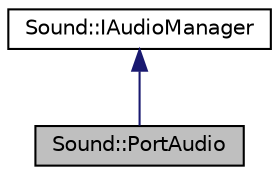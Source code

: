 digraph "Sound::PortAudio"
{
  edge [fontname="Helvetica",fontsize="10",labelfontname="Helvetica",labelfontsize="10"];
  node [fontname="Helvetica",fontsize="10",shape=record];
  Node2 [label="Sound::PortAudio",height=0.2,width=0.4,color="black", fillcolor="grey75", style="filled", fontcolor="black"];
  Node3 -> Node2 [dir="back",color="midnightblue",fontsize="10",style="solid",fontname="Helvetica"];
  Node3 [label="Sound::IAudioManager",height=0.2,width=0.4,color="black", fillcolor="white", style="filled",URL="$class_sound_1_1_i_audio_manager.html",tooltip="Classe abstraite destinée à la gestion de l&#39;audio. "];
}
